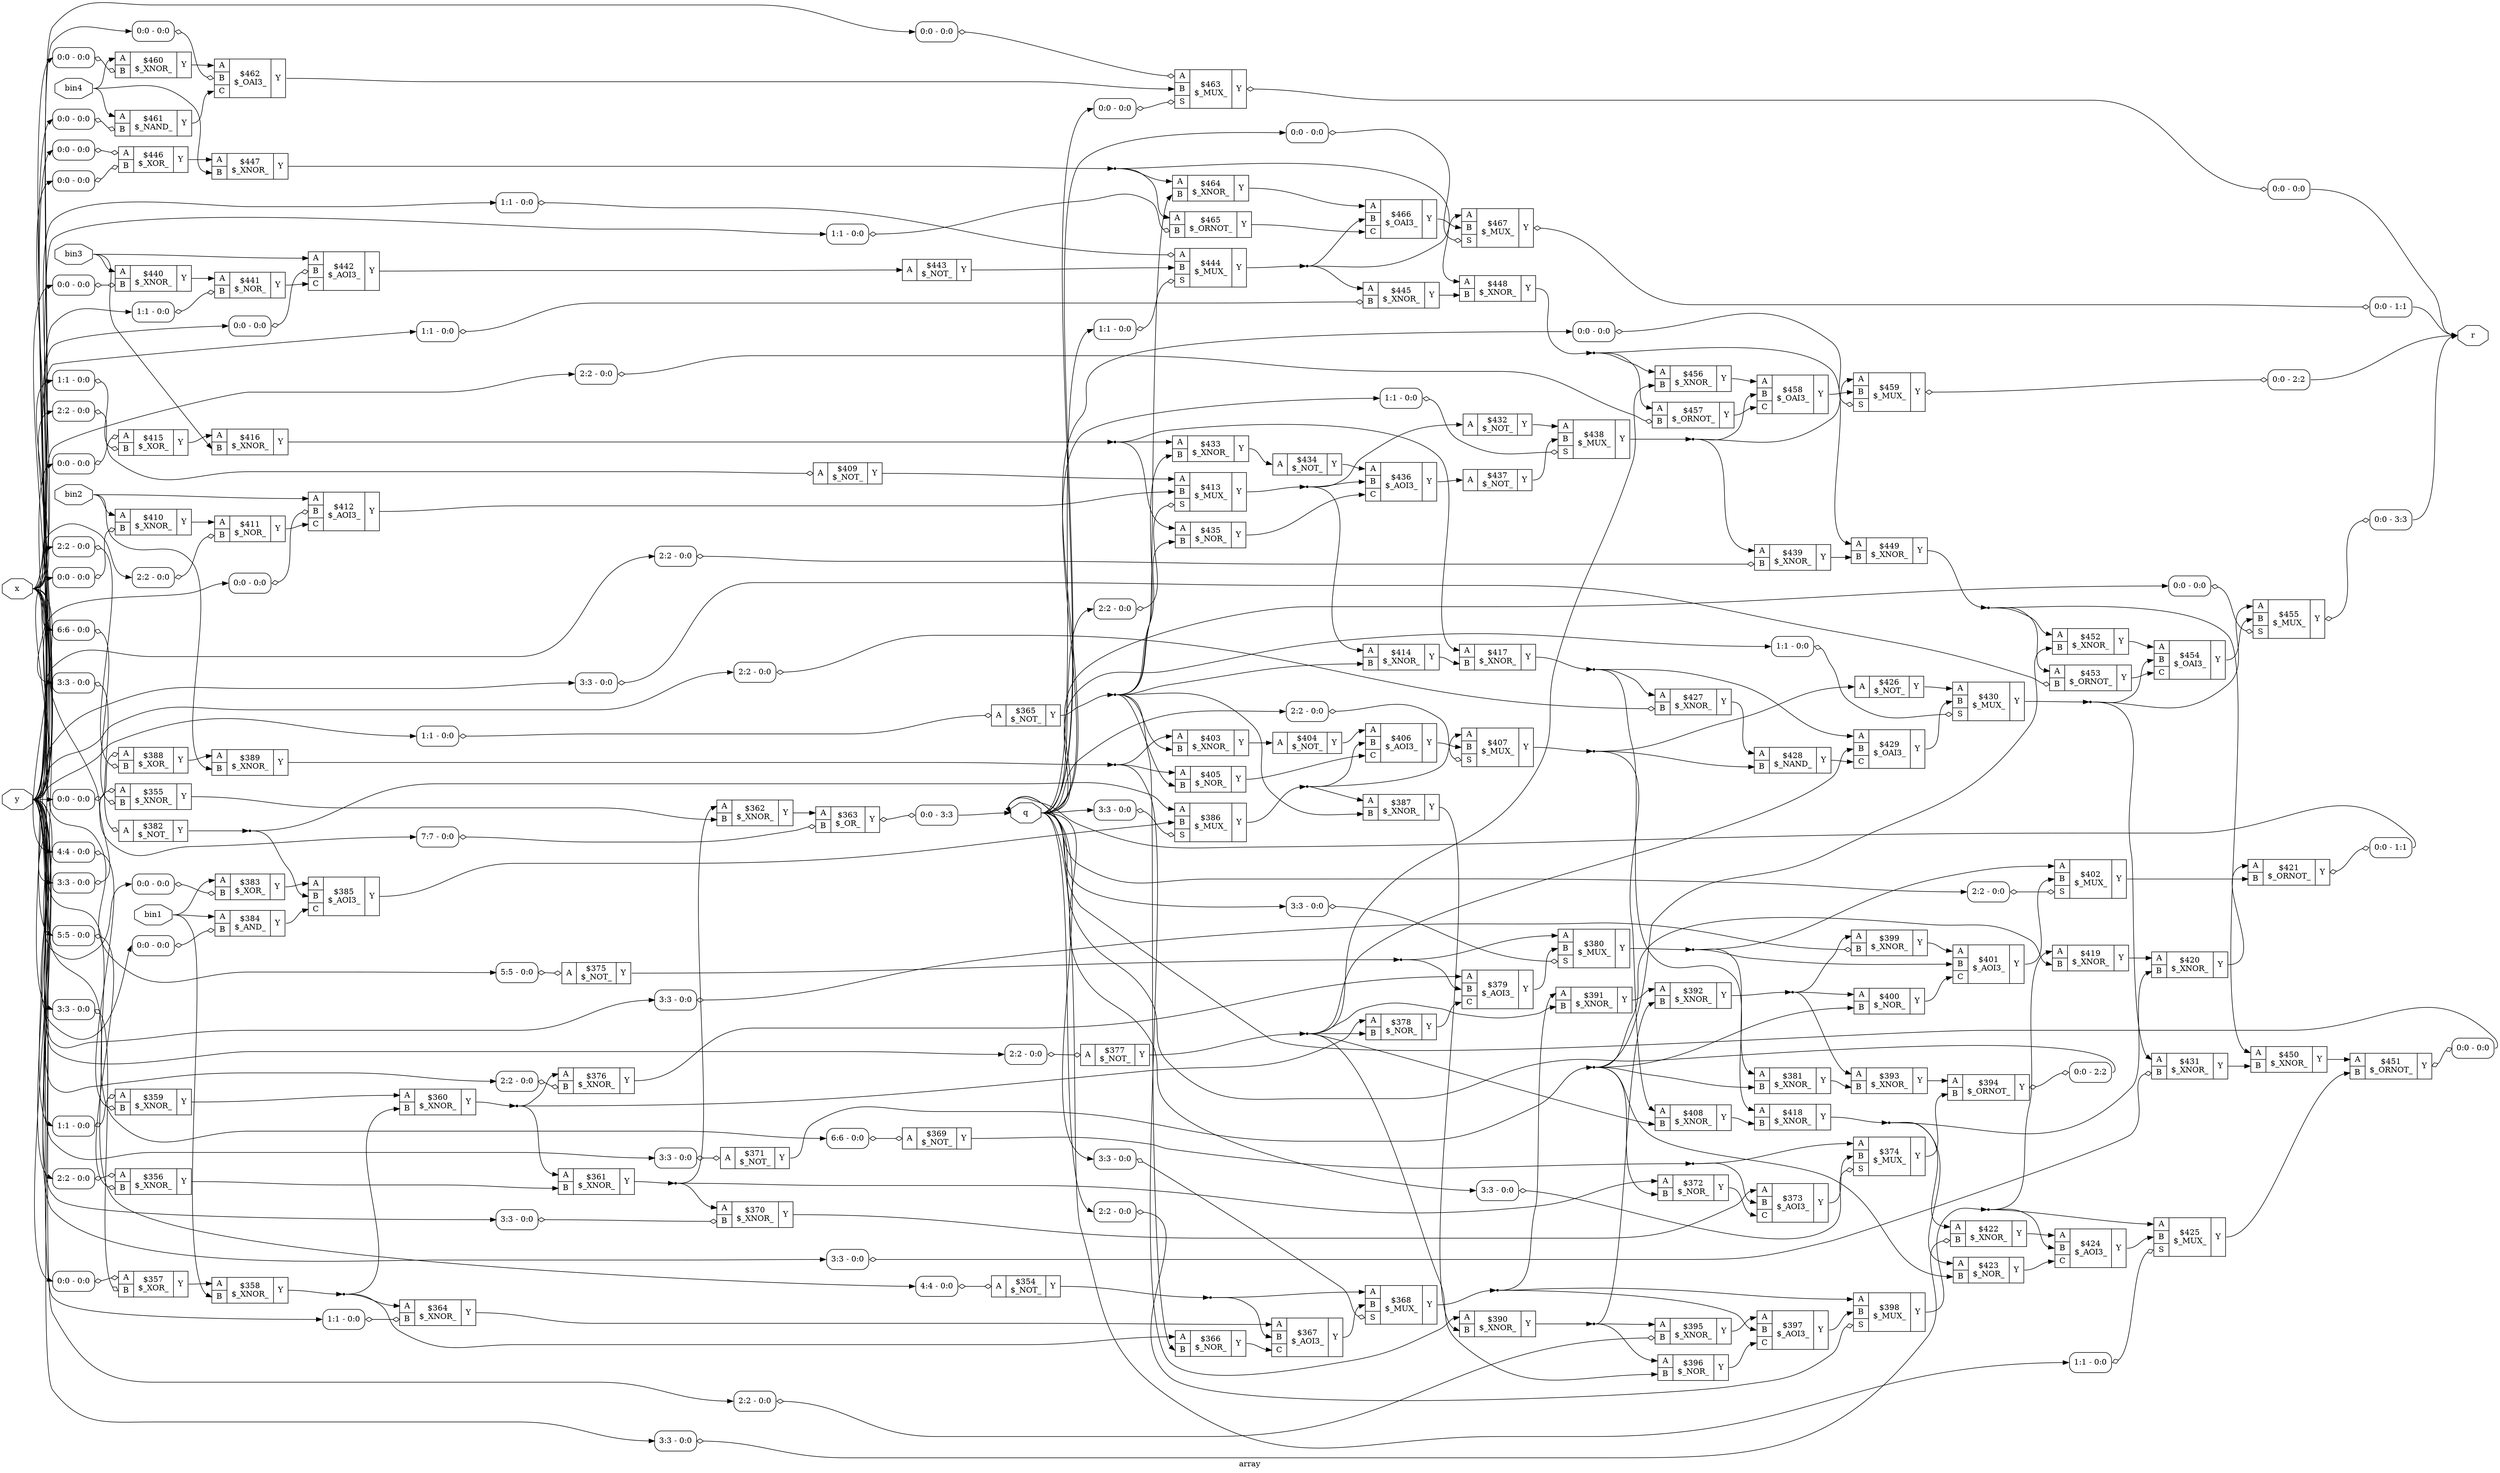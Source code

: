 digraph "array" {
label="array";
rankdir="LR";
remincross=true;
n108 [ shape=octagon, label="bin1", color="black", fontcolor="black" ];
n109 [ shape=octagon, label="bin2", color="black", fontcolor="black" ];
n110 [ shape=octagon, label="bin3", color="black", fontcolor="black" ];
n111 [ shape=octagon, label="bin4", color="black", fontcolor="black" ];
n112 [ shape=octagon, label="q", color="black", fontcolor="black" ];
n113 [ shape=octagon, label="r", color="black", fontcolor="black" ];
n114 [ shape=octagon, label="x", color="black", fontcolor="black" ];
n115 [ shape=octagon, label="y", color="black", fontcolor="black" ];
c118 [ shape=record, label="{{<p116> A}|$354\n$_NOT_|{<p117> Y}}" ];
x0 [ shape=record, style=rounded, label="<s0> 4:4 - 0:0 " ];
x0:e -> c118:p116:w [arrowhead=odiamond, arrowtail=odiamond, dir=both, color="black", label=""];
c120 [ shape=record, label="{{<p116> A|<p119> B}|$355\n$_XNOR_|{<p117> Y}}" ];
x1 [ shape=record, style=rounded, label="<s0> 3:3 - 0:0 " ];
x1:e -> c120:p116:w [arrowhead=odiamond, arrowtail=odiamond, dir=both, color="black", label=""];
x2 [ shape=record, style=rounded, label="<s0> 6:6 - 0:0 " ];
x2:e -> c120:p119:w [arrowhead=odiamond, arrowtail=odiamond, dir=both, color="black", label=""];
c121 [ shape=record, label="{{<p116> A|<p119> B}|$356\n$_XNOR_|{<p117> Y}}" ];
x3 [ shape=record, style=rounded, label="<s0> 2:2 - 0:0 " ];
x3:e -> c121:p116:w [arrowhead=odiamond, arrowtail=odiamond, dir=both, color="black", label=""];
x4 [ shape=record, style=rounded, label="<s0> 5:5 - 0:0 " ];
x4:e -> c121:p119:w [arrowhead=odiamond, arrowtail=odiamond, dir=both, color="black", label=""];
c122 [ shape=record, label="{{<p116> A|<p119> B}|$357\n$_XOR_|{<p117> Y}}" ];
x5 [ shape=record, style=rounded, label="<s0> 0:0 - 0:0 " ];
x5:e -> c122:p116:w [arrowhead=odiamond, arrowtail=odiamond, dir=both, color="black", label=""];
x6 [ shape=record, style=rounded, label="<s0> 3:3 - 0:0 " ];
x6:e -> c122:p119:w [arrowhead=odiamond, arrowtail=odiamond, dir=both, color="black", label=""];
c123 [ shape=record, label="{{<p116> A|<p119> B}|$358\n$_XNOR_|{<p117> Y}}" ];
c124 [ shape=record, label="{{<p116> A|<p119> B}|$359\n$_XNOR_|{<p117> Y}}" ];
x7 [ shape=record, style=rounded, label="<s0> 1:1 - 0:0 " ];
x7:e -> c124:p116:w [arrowhead=odiamond, arrowtail=odiamond, dir=both, color="black", label=""];
x8 [ shape=record, style=rounded, label="<s0> 4:4 - 0:0 " ];
x8:e -> c124:p119:w [arrowhead=odiamond, arrowtail=odiamond, dir=both, color="black", label=""];
c125 [ shape=record, label="{{<p116> A|<p119> B}|$360\n$_XNOR_|{<p117> Y}}" ];
c126 [ shape=record, label="{{<p116> A|<p119> B}|$361\n$_XNOR_|{<p117> Y}}" ];
c127 [ shape=record, label="{{<p116> A|<p119> B}|$362\n$_XNOR_|{<p117> Y}}" ];
c128 [ shape=record, label="{{<p116> A|<p119> B}|$363\n$_OR_|{<p117> Y}}" ];
x9 [ shape=record, style=rounded, label="<s0> 7:7 - 0:0 " ];
x9:e -> c128:p119:w [arrowhead=odiamond, arrowtail=odiamond, dir=both, color="black", label=""];
x10 [ shape=record, style=rounded, label="<s0> 0:0 - 3:3 " ];
c128:p117:e -> x10:w [arrowhead=odiamond, arrowtail=odiamond, dir=both, color="black", label=""];
c129 [ shape=record, label="{{<p116> A|<p119> B}|$364\n$_XNOR_|{<p117> Y}}" ];
x11 [ shape=record, style=rounded, label="<s0> 1:1 - 0:0 " ];
x11:e -> c129:p119:w [arrowhead=odiamond, arrowtail=odiamond, dir=both, color="black", label=""];
c130 [ shape=record, label="{{<p116> A}|$365\n$_NOT_|{<p117> Y}}" ];
x12 [ shape=record, style=rounded, label="<s0> 1:1 - 0:0 " ];
x12:e -> c130:p116:w [arrowhead=odiamond, arrowtail=odiamond, dir=both, color="black", label=""];
c131 [ shape=record, label="{{<p116> A|<p119> B}|$366\n$_NOR_|{<p117> Y}}" ];
c133 [ shape=record, label="{{<p116> A|<p119> B|<p132> C}|$367\n$_AOI3_|{<p117> Y}}" ];
c135 [ shape=record, label="{{<p116> A|<p119> B|<p134> S}|$368\n$_MUX_|{<p117> Y}}" ];
x13 [ shape=record, style=rounded, label="<s0> 3:3 - 0:0 " ];
x13:e -> c135:p134:w [arrowhead=odiamond, arrowtail=odiamond, dir=both, color="black", label=""];
c136 [ shape=record, label="{{<p116> A}|$369\n$_NOT_|{<p117> Y}}" ];
x14 [ shape=record, style=rounded, label="<s0> 6:6 - 0:0 " ];
x14:e -> c136:p116:w [arrowhead=odiamond, arrowtail=odiamond, dir=both, color="black", label=""];
c137 [ shape=record, label="{{<p116> A|<p119> B}|$370\n$_XNOR_|{<p117> Y}}" ];
x15 [ shape=record, style=rounded, label="<s0> 3:3 - 0:0 " ];
x15:e -> c137:p119:w [arrowhead=odiamond, arrowtail=odiamond, dir=both, color="black", label=""];
c138 [ shape=record, label="{{<p116> A}|$371\n$_NOT_|{<p117> Y}}" ];
x16 [ shape=record, style=rounded, label="<s0> 3:3 - 0:0 " ];
x16:e -> c138:p116:w [arrowhead=odiamond, arrowtail=odiamond, dir=both, color="black", label=""];
c139 [ shape=record, label="{{<p116> A|<p119> B}|$372\n$_NOR_|{<p117> Y}}" ];
c140 [ shape=record, label="{{<p116> A|<p119> B|<p132> C}|$373\n$_AOI3_|{<p117> Y}}" ];
c141 [ shape=record, label="{{<p116> A|<p119> B|<p134> S}|$374\n$_MUX_|{<p117> Y}}" ];
x17 [ shape=record, style=rounded, label="<s0> 3:3 - 0:0 " ];
x17:e -> c141:p134:w [arrowhead=odiamond, arrowtail=odiamond, dir=both, color="black", label=""];
c142 [ shape=record, label="{{<p116> A}|$375\n$_NOT_|{<p117> Y}}" ];
x18 [ shape=record, style=rounded, label="<s0> 5:5 - 0:0 " ];
x18:e -> c142:p116:w [arrowhead=odiamond, arrowtail=odiamond, dir=both, color="black", label=""];
c143 [ shape=record, label="{{<p116> A|<p119> B}|$376\n$_XNOR_|{<p117> Y}}" ];
x19 [ shape=record, style=rounded, label="<s0> 2:2 - 0:0 " ];
x19:e -> c143:p119:w [arrowhead=odiamond, arrowtail=odiamond, dir=both, color="black", label=""];
c144 [ shape=record, label="{{<p116> A}|$377\n$_NOT_|{<p117> Y}}" ];
x20 [ shape=record, style=rounded, label="<s0> 2:2 - 0:0 " ];
x20:e -> c144:p116:w [arrowhead=odiamond, arrowtail=odiamond, dir=both, color="black", label=""];
c145 [ shape=record, label="{{<p116> A|<p119> B}|$378\n$_NOR_|{<p117> Y}}" ];
c146 [ shape=record, label="{{<p116> A|<p119> B|<p132> C}|$379\n$_AOI3_|{<p117> Y}}" ];
c147 [ shape=record, label="{{<p116> A|<p119> B|<p134> S}|$380\n$_MUX_|{<p117> Y}}" ];
x21 [ shape=record, style=rounded, label="<s0> 3:3 - 0:0 " ];
x21:e -> c147:p134:w [arrowhead=odiamond, arrowtail=odiamond, dir=both, color="black", label=""];
c148 [ shape=record, label="{{<p116> A|<p119> B}|$381\n$_XNOR_|{<p117> Y}}" ];
c149 [ shape=record, label="{{<p116> A}|$382\n$_NOT_|{<p117> Y}}" ];
x22 [ shape=record, style=rounded, label="<s0> 3:3 - 0:0 " ];
x22:e -> c149:p116:w [arrowhead=odiamond, arrowtail=odiamond, dir=both, color="black", label=""];
c150 [ shape=record, label="{{<p116> A|<p119> B}|$383\n$_XOR_|{<p117> Y}}" ];
x23 [ shape=record, style=rounded, label="<s0> 0:0 - 0:0 " ];
x23:e -> c150:p119:w [arrowhead=odiamond, arrowtail=odiamond, dir=both, color="black", label=""];
c151 [ shape=record, label="{{<p116> A|<p119> B}|$384\n$_AND_|{<p117> Y}}" ];
x24 [ shape=record, style=rounded, label="<s0> 0:0 - 0:0 " ];
x24:e -> c151:p119:w [arrowhead=odiamond, arrowtail=odiamond, dir=both, color="black", label=""];
c152 [ shape=record, label="{{<p116> A|<p119> B|<p132> C}|$385\n$_AOI3_|{<p117> Y}}" ];
c153 [ shape=record, label="{{<p116> A|<p119> B|<p134> S}|$386\n$_MUX_|{<p117> Y}}" ];
x25 [ shape=record, style=rounded, label="<s0> 3:3 - 0:0 " ];
x25:e -> c153:p134:w [arrowhead=odiamond, arrowtail=odiamond, dir=both, color="black", label=""];
c154 [ shape=record, label="{{<p116> A|<p119> B}|$387\n$_XNOR_|{<p117> Y}}" ];
c155 [ shape=record, label="{{<p116> A|<p119> B}|$388\n$_XOR_|{<p117> Y}}" ];
x26 [ shape=record, style=rounded, label="<s0> 0:0 - 0:0 " ];
x26:e -> c155:p116:w [arrowhead=odiamond, arrowtail=odiamond, dir=both, color="black", label=""];
x27 [ shape=record, style=rounded, label="<s0> 2:2 - 0:0 " ];
x27:e -> c155:p119:w [arrowhead=odiamond, arrowtail=odiamond, dir=both, color="black", label=""];
c156 [ shape=record, label="{{<p116> A|<p119> B}|$389\n$_XNOR_|{<p117> Y}}" ];
c157 [ shape=record, label="{{<p116> A|<p119> B}|$390\n$_XNOR_|{<p117> Y}}" ];
c158 [ shape=record, label="{{<p116> A|<p119> B}|$391\n$_XNOR_|{<p117> Y}}" ];
c159 [ shape=record, label="{{<p116> A|<p119> B}|$392\n$_XNOR_|{<p117> Y}}" ];
c160 [ shape=record, label="{{<p116> A|<p119> B}|$393\n$_XNOR_|{<p117> Y}}" ];
c161 [ shape=record, label="{{<p116> A|<p119> B}|$394\n$_ORNOT_|{<p117> Y}}" ];
x28 [ shape=record, style=rounded, label="<s0> 0:0 - 2:2 " ];
c161:p117:e -> x28:w [arrowhead=odiamond, arrowtail=odiamond, dir=both, color="black", label=""];
c162 [ shape=record, label="{{<p116> A|<p119> B}|$395\n$_XNOR_|{<p117> Y}}" ];
x29 [ shape=record, style=rounded, label="<s0> 2:2 - 0:0 " ];
x29:e -> c162:p119:w [arrowhead=odiamond, arrowtail=odiamond, dir=both, color="black", label=""];
c163 [ shape=record, label="{{<p116> A|<p119> B}|$396\n$_NOR_|{<p117> Y}}" ];
c164 [ shape=record, label="{{<p116> A|<p119> B|<p132> C}|$397\n$_AOI3_|{<p117> Y}}" ];
c165 [ shape=record, label="{{<p116> A|<p119> B|<p134> S}|$398\n$_MUX_|{<p117> Y}}" ];
x30 [ shape=record, style=rounded, label="<s0> 2:2 - 0:0 " ];
x30:e -> c165:p134:w [arrowhead=odiamond, arrowtail=odiamond, dir=both, color="black", label=""];
c166 [ shape=record, label="{{<p116> A|<p119> B}|$399\n$_XNOR_|{<p117> Y}}" ];
x31 [ shape=record, style=rounded, label="<s0> 3:3 - 0:0 " ];
x31:e -> c166:p119:w [arrowhead=odiamond, arrowtail=odiamond, dir=both, color="black", label=""];
c167 [ shape=record, label="{{<p116> A|<p119> B}|$400\n$_NOR_|{<p117> Y}}" ];
c168 [ shape=record, label="{{<p116> A|<p119> B|<p132> C}|$401\n$_AOI3_|{<p117> Y}}" ];
c169 [ shape=record, label="{{<p116> A|<p119> B|<p134> S}|$402\n$_MUX_|{<p117> Y}}" ];
x32 [ shape=record, style=rounded, label="<s0> 2:2 - 0:0 " ];
x32:e -> c169:p134:w [arrowhead=odiamond, arrowtail=odiamond, dir=both, color="black", label=""];
c170 [ shape=record, label="{{<p116> A|<p119> B}|$403\n$_XNOR_|{<p117> Y}}" ];
c171 [ shape=record, label="{{<p116> A}|$404\n$_NOT_|{<p117> Y}}" ];
c172 [ shape=record, label="{{<p116> A|<p119> B}|$405\n$_NOR_|{<p117> Y}}" ];
c173 [ shape=record, label="{{<p116> A|<p119> B|<p132> C}|$406\n$_AOI3_|{<p117> Y}}" ];
c174 [ shape=record, label="{{<p116> A|<p119> B|<p134> S}|$407\n$_MUX_|{<p117> Y}}" ];
x33 [ shape=record, style=rounded, label="<s0> 2:2 - 0:0 " ];
x33:e -> c174:p134:w [arrowhead=odiamond, arrowtail=odiamond, dir=both, color="black", label=""];
c175 [ shape=record, label="{{<p116> A|<p119> B}|$408\n$_XNOR_|{<p117> Y}}" ];
c176 [ shape=record, label="{{<p116> A}|$409\n$_NOT_|{<p117> Y}}" ];
x34 [ shape=record, style=rounded, label="<s0> 2:2 - 0:0 " ];
x34:e -> c176:p116:w [arrowhead=odiamond, arrowtail=odiamond, dir=both, color="black", label=""];
c177 [ shape=record, label="{{<p116> A|<p119> B}|$410\n$_XNOR_|{<p117> Y}}" ];
x35 [ shape=record, style=rounded, label="<s0> 0:0 - 0:0 " ];
x35:e -> c177:p119:w [arrowhead=odiamond, arrowtail=odiamond, dir=both, color="black", label=""];
c178 [ shape=record, label="{{<p116> A|<p119> B}|$411\n$_NOR_|{<p117> Y}}" ];
x36 [ shape=record, style=rounded, label="<s0> 2:2 - 0:0 " ];
x36:e -> c178:p119:w [arrowhead=odiamond, arrowtail=odiamond, dir=both, color="black", label=""];
c179 [ shape=record, label="{{<p116> A|<p119> B|<p132> C}|$412\n$_AOI3_|{<p117> Y}}" ];
x37 [ shape=record, style=rounded, label="<s0> 0:0 - 0:0 " ];
x37:e -> c179:p119:w [arrowhead=odiamond, arrowtail=odiamond, dir=both, color="black", label=""];
c180 [ shape=record, label="{{<p116> A|<p119> B|<p134> S}|$413\n$_MUX_|{<p117> Y}}" ];
x38 [ shape=record, style=rounded, label="<s0> 2:2 - 0:0 " ];
x38:e -> c180:p134:w [arrowhead=odiamond, arrowtail=odiamond, dir=both, color="black", label=""];
c181 [ shape=record, label="{{<p116> A|<p119> B}|$414\n$_XNOR_|{<p117> Y}}" ];
c182 [ shape=record, label="{{<p116> A|<p119> B}|$415\n$_XOR_|{<p117> Y}}" ];
x39 [ shape=record, style=rounded, label="<s0> 0:0 - 0:0 " ];
x39:e -> c182:p116:w [arrowhead=odiamond, arrowtail=odiamond, dir=both, color="black", label=""];
x40 [ shape=record, style=rounded, label="<s0> 1:1 - 0:0 " ];
x40:e -> c182:p119:w [arrowhead=odiamond, arrowtail=odiamond, dir=both, color="black", label=""];
c183 [ shape=record, label="{{<p116> A|<p119> B}|$416\n$_XNOR_|{<p117> Y}}" ];
c184 [ shape=record, label="{{<p116> A|<p119> B}|$417\n$_XNOR_|{<p117> Y}}" ];
c185 [ shape=record, label="{{<p116> A|<p119> B}|$418\n$_XNOR_|{<p117> Y}}" ];
c186 [ shape=record, label="{{<p116> A|<p119> B}|$419\n$_XNOR_|{<p117> Y}}" ];
c187 [ shape=record, label="{{<p116> A|<p119> B}|$420\n$_XNOR_|{<p117> Y}}" ];
c188 [ shape=record, label="{{<p116> A|<p119> B}|$421\n$_ORNOT_|{<p117> Y}}" ];
x41 [ shape=record, style=rounded, label="<s0> 0:0 - 1:1 " ];
c188:p117:e -> x41:w [arrowhead=odiamond, arrowtail=odiamond, dir=both, color="black", label=""];
c189 [ shape=record, label="{{<p116> A|<p119> B}|$422\n$_XNOR_|{<p117> Y}}" ];
x42 [ shape=record, style=rounded, label="<s0> 3:3 - 0:0 " ];
x42:e -> c189:p119:w [arrowhead=odiamond, arrowtail=odiamond, dir=both, color="black", label=""];
c190 [ shape=record, label="{{<p116> A|<p119> B}|$423\n$_NOR_|{<p117> Y}}" ];
c191 [ shape=record, label="{{<p116> A|<p119> B|<p132> C}|$424\n$_AOI3_|{<p117> Y}}" ];
c192 [ shape=record, label="{{<p116> A|<p119> B|<p134> S}|$425\n$_MUX_|{<p117> Y}}" ];
x43 [ shape=record, style=rounded, label="<s0> 1:1 - 0:0 " ];
x43:e -> c192:p134:w [arrowhead=odiamond, arrowtail=odiamond, dir=both, color="black", label=""];
c193 [ shape=record, label="{{<p116> A}|$426\n$_NOT_|{<p117> Y}}" ];
c194 [ shape=record, label="{{<p116> A|<p119> B}|$427\n$_XNOR_|{<p117> Y}}" ];
x44 [ shape=record, style=rounded, label="<s0> 2:2 - 0:0 " ];
x44:e -> c194:p119:w [arrowhead=odiamond, arrowtail=odiamond, dir=both, color="black", label=""];
c195 [ shape=record, label="{{<p116> A|<p119> B}|$428\n$_NAND_|{<p117> Y}}" ];
c196 [ shape=record, label="{{<p116> A|<p119> B|<p132> C}|$429\n$_OAI3_|{<p117> Y}}" ];
c197 [ shape=record, label="{{<p116> A|<p119> B|<p134> S}|$430\n$_MUX_|{<p117> Y}}" ];
x45 [ shape=record, style=rounded, label="<s0> 1:1 - 0:0 " ];
x45:e -> c197:p134:w [arrowhead=odiamond, arrowtail=odiamond, dir=both, color="black", label=""];
c198 [ shape=record, label="{{<p116> A|<p119> B}|$431\n$_XNOR_|{<p117> Y}}" ];
x46 [ shape=record, style=rounded, label="<s0> 3:3 - 0:0 " ];
x46:e -> c198:p119:w [arrowhead=odiamond, arrowtail=odiamond, dir=both, color="black", label=""];
c199 [ shape=record, label="{{<p116> A}|$432\n$_NOT_|{<p117> Y}}" ];
c200 [ shape=record, label="{{<p116> A|<p119> B}|$433\n$_XNOR_|{<p117> Y}}" ];
c201 [ shape=record, label="{{<p116> A}|$434\n$_NOT_|{<p117> Y}}" ];
c202 [ shape=record, label="{{<p116> A|<p119> B}|$435\n$_NOR_|{<p117> Y}}" ];
c203 [ shape=record, label="{{<p116> A|<p119> B|<p132> C}|$436\n$_AOI3_|{<p117> Y}}" ];
c204 [ shape=record, label="{{<p116> A}|$437\n$_NOT_|{<p117> Y}}" ];
c205 [ shape=record, label="{{<p116> A|<p119> B|<p134> S}|$438\n$_MUX_|{<p117> Y}}" ];
x47 [ shape=record, style=rounded, label="<s0> 1:1 - 0:0 " ];
x47:e -> c205:p134:w [arrowhead=odiamond, arrowtail=odiamond, dir=both, color="black", label=""];
c206 [ shape=record, label="{{<p116> A|<p119> B}|$439\n$_XNOR_|{<p117> Y}}" ];
x48 [ shape=record, style=rounded, label="<s0> 2:2 - 0:0 " ];
x48:e -> c206:p119:w [arrowhead=odiamond, arrowtail=odiamond, dir=both, color="black", label=""];
c207 [ shape=record, label="{{<p116> A|<p119> B}|$440\n$_XNOR_|{<p117> Y}}" ];
x49 [ shape=record, style=rounded, label="<s0> 0:0 - 0:0 " ];
x49:e -> c207:p119:w [arrowhead=odiamond, arrowtail=odiamond, dir=both, color="black", label=""];
c208 [ shape=record, label="{{<p116> A|<p119> B}|$441\n$_NOR_|{<p117> Y}}" ];
x50 [ shape=record, style=rounded, label="<s0> 1:1 - 0:0 " ];
x50:e -> c208:p119:w [arrowhead=odiamond, arrowtail=odiamond, dir=both, color="black", label=""];
c209 [ shape=record, label="{{<p116> A|<p119> B|<p132> C}|$442\n$_AOI3_|{<p117> Y}}" ];
x51 [ shape=record, style=rounded, label="<s0> 0:0 - 0:0 " ];
x51:e -> c209:p119:w [arrowhead=odiamond, arrowtail=odiamond, dir=both, color="black", label=""];
c210 [ shape=record, label="{{<p116> A}|$443\n$_NOT_|{<p117> Y}}" ];
c211 [ shape=record, label="{{<p116> A|<p119> B|<p134> S}|$444\n$_MUX_|{<p117> Y}}" ];
x52 [ shape=record, style=rounded, label="<s0> 1:1 - 0:0 " ];
x52:e -> c211:p116:w [arrowhead=odiamond, arrowtail=odiamond, dir=both, color="black", label=""];
x53 [ shape=record, style=rounded, label="<s0> 1:1 - 0:0 " ];
x53:e -> c211:p134:w [arrowhead=odiamond, arrowtail=odiamond, dir=both, color="black", label=""];
c212 [ shape=record, label="{{<p116> A|<p119> B}|$445\n$_XNOR_|{<p117> Y}}" ];
x54 [ shape=record, style=rounded, label="<s0> 1:1 - 0:0 " ];
x54:e -> c212:p119:w [arrowhead=odiamond, arrowtail=odiamond, dir=both, color="black", label=""];
c213 [ shape=record, label="{{<p116> A|<p119> B}|$446\n$_XOR_|{<p117> Y}}" ];
x55 [ shape=record, style=rounded, label="<s0> 0:0 - 0:0 " ];
x55:e -> c213:p116:w [arrowhead=odiamond, arrowtail=odiamond, dir=both, color="black", label=""];
x56 [ shape=record, style=rounded, label="<s0> 0:0 - 0:0 " ];
x56:e -> c213:p119:w [arrowhead=odiamond, arrowtail=odiamond, dir=both, color="black", label=""];
c214 [ shape=record, label="{{<p116> A|<p119> B}|$447\n$_XNOR_|{<p117> Y}}" ];
c215 [ shape=record, label="{{<p116> A|<p119> B}|$448\n$_XNOR_|{<p117> Y}}" ];
c216 [ shape=record, label="{{<p116> A|<p119> B}|$449\n$_XNOR_|{<p117> Y}}" ];
c217 [ shape=record, label="{{<p116> A|<p119> B}|$450\n$_XNOR_|{<p117> Y}}" ];
c218 [ shape=record, label="{{<p116> A|<p119> B}|$451\n$_ORNOT_|{<p117> Y}}" ];
x57 [ shape=record, style=rounded, label="<s0> 0:0 - 0:0 " ];
c218:p117:e -> x57:w [arrowhead=odiamond, arrowtail=odiamond, dir=both, color="black", label=""];
c219 [ shape=record, label="{{<p116> A|<p119> B}|$452\n$_XNOR_|{<p117> Y}}" ];
c220 [ shape=record, label="{{<p116> A|<p119> B}|$453\n$_ORNOT_|{<p117> Y}}" ];
x58 [ shape=record, style=rounded, label="<s0> 3:3 - 0:0 " ];
x58:e -> c220:p119:w [arrowhead=odiamond, arrowtail=odiamond, dir=both, color="black", label=""];
c221 [ shape=record, label="{{<p116> A|<p119> B|<p132> C}|$454\n$_OAI3_|{<p117> Y}}" ];
c222 [ shape=record, label="{{<p116> A|<p119> B|<p134> S}|$455\n$_MUX_|{<p117> Y}}" ];
x59 [ shape=record, style=rounded, label="<s0> 0:0 - 0:0 " ];
x59:e -> c222:p134:w [arrowhead=odiamond, arrowtail=odiamond, dir=both, color="black", label=""];
x60 [ shape=record, style=rounded, label="<s0> 0:0 - 3:3 " ];
c222:p117:e -> x60:w [arrowhead=odiamond, arrowtail=odiamond, dir=both, color="black", label=""];
c223 [ shape=record, label="{{<p116> A|<p119> B}|$456\n$_XNOR_|{<p117> Y}}" ];
c224 [ shape=record, label="{{<p116> A|<p119> B}|$457\n$_ORNOT_|{<p117> Y}}" ];
x61 [ shape=record, style=rounded, label="<s0> 2:2 - 0:0 " ];
x61:e -> c224:p119:w [arrowhead=odiamond, arrowtail=odiamond, dir=both, color="black", label=""];
c225 [ shape=record, label="{{<p116> A|<p119> B|<p132> C}|$458\n$_OAI3_|{<p117> Y}}" ];
c226 [ shape=record, label="{{<p116> A|<p119> B|<p134> S}|$459\n$_MUX_|{<p117> Y}}" ];
x62 [ shape=record, style=rounded, label="<s0> 0:0 - 0:0 " ];
x62:e -> c226:p134:w [arrowhead=odiamond, arrowtail=odiamond, dir=both, color="black", label=""];
x63 [ shape=record, style=rounded, label="<s0> 0:0 - 2:2 " ];
c226:p117:e -> x63:w [arrowhead=odiamond, arrowtail=odiamond, dir=both, color="black", label=""];
c227 [ shape=record, label="{{<p116> A|<p119> B}|$460\n$_XNOR_|{<p117> Y}}" ];
x64 [ shape=record, style=rounded, label="<s0> 0:0 - 0:0 " ];
x64:e -> c227:p119:w [arrowhead=odiamond, arrowtail=odiamond, dir=both, color="black", label=""];
c228 [ shape=record, label="{{<p116> A|<p119> B}|$461\n$_NAND_|{<p117> Y}}" ];
x65 [ shape=record, style=rounded, label="<s0> 0:0 - 0:0 " ];
x65:e -> c228:p119:w [arrowhead=odiamond, arrowtail=odiamond, dir=both, color="black", label=""];
c229 [ shape=record, label="{{<p116> A|<p119> B|<p132> C}|$462\n$_OAI3_|{<p117> Y}}" ];
x66 [ shape=record, style=rounded, label="<s0> 0:0 - 0:0 " ];
x66:e -> c229:p119:w [arrowhead=odiamond, arrowtail=odiamond, dir=both, color="black", label=""];
c230 [ shape=record, label="{{<p116> A|<p119> B|<p134> S}|$463\n$_MUX_|{<p117> Y}}" ];
x67 [ shape=record, style=rounded, label="<s0> 0:0 - 0:0 " ];
x67:e -> c230:p116:w [arrowhead=odiamond, arrowtail=odiamond, dir=both, color="black", label=""];
x68 [ shape=record, style=rounded, label="<s0> 0:0 - 0:0 " ];
x68:e -> c230:p134:w [arrowhead=odiamond, arrowtail=odiamond, dir=both, color="black", label=""];
x69 [ shape=record, style=rounded, label="<s0> 0:0 - 0:0 " ];
c230:p117:e -> x69:w [arrowhead=odiamond, arrowtail=odiamond, dir=both, color="black", label=""];
c231 [ shape=record, label="{{<p116> A|<p119> B}|$464\n$_XNOR_|{<p117> Y}}" ];
c232 [ shape=record, label="{{<p116> A|<p119> B}|$465\n$_ORNOT_|{<p117> Y}}" ];
x70 [ shape=record, style=rounded, label="<s0> 1:1 - 0:0 " ];
x70:e -> c232:p119:w [arrowhead=odiamond, arrowtail=odiamond, dir=both, color="black", label=""];
c233 [ shape=record, label="{{<p116> A|<p119> B|<p132> C}|$466\n$_OAI3_|{<p117> Y}}" ];
c234 [ shape=record, label="{{<p116> A|<p119> B|<p134> S}|$467\n$_MUX_|{<p117> Y}}" ];
x71 [ shape=record, style=rounded, label="<s0> 0:0 - 0:0 " ];
x71:e -> c234:p134:w [arrowhead=odiamond, arrowtail=odiamond, dir=both, color="black", label=""];
x72 [ shape=record, style=rounded, label="<s0> 0:0 - 1:1 " ];
c234:p117:e -> x72:w [arrowhead=odiamond, arrowtail=odiamond, dir=both, color="black", label=""];
c204:p117:e -> c205:p119:w [color="black", label=""];
c187:p117:e -> c188:p116:w [color="black", label=""];
c189:p117:e -> c191:p116:w [color="black", label=""];
c190:p117:e -> c191:p132:w [color="black", label=""];
c191:p117:e -> c192:p119:w [color="black", label=""];
c192:p117:e -> c218:p119:w [color="black", label=""];
c193:p117:e -> c197:p116:w [color="black", label=""];
c194:p117:e -> c195:p116:w [color="black", label=""];
c195:p117:e -> c196:p132:w [color="black", label=""];
n108:e -> c123:p119:w [color="black", label=""];
n108:e -> c150:p116:w [color="black", label=""];
n108:e -> c151:p116:w [color="black", label=""];
n109:e -> c156:p119:w [color="black", label=""];
n109:e -> c177:p116:w [color="black", label=""];
n109:e -> c179:p116:w [color="black", label=""];
n11 [ shape=point ];
c205:p117:e -> n11:w [color="black", label=""];
n11:e -> c206:p116:w [color="black", label=""];
n11:e -> c225:p119:w [color="black", label=""];
n11:e -> c226:p116:w [color="black", label=""];
n110:e -> c183:p119:w [color="black", label=""];
n110:e -> c207:p116:w [color="black", label=""];
n110:e -> c209:p116:w [color="black", label=""];
n111:e -> c214:p119:w [color="black", label=""];
n111:e -> c227:p116:w [color="black", label=""];
n111:e -> c228:p116:w [color="black", label=""];
x10:s0:e -> n112:w [color="black", label=""];
x28:s0:e -> n112:w [color="black", label=""];
x41:s0:e -> n112:w [color="black", label=""];
x57:s0:e -> n112:w [color="black", label=""];
n112:e -> x13:s0:w [color="black", label=""];
n112:e -> x17:s0:w [color="black", label=""];
n112:e -> x21:s0:w [color="black", label=""];
n112:e -> x25:s0:w [color="black", label=""];
n112:e -> x30:s0:w [color="black", label=""];
n112:e -> x32:s0:w [color="black", label=""];
n112:e -> x33:s0:w [color="black", label=""];
n112:e -> x38:s0:w [color="black", label=""];
n112:e -> x43:s0:w [color="black", label=""];
n112:e -> x45:s0:w [color="black", label=""];
n112:e -> x47:s0:w [color="black", label=""];
n112:e -> x53:s0:w [color="black", label=""];
n112:e -> x59:s0:w [color="black", label=""];
n112:e -> x62:s0:w [color="black", label=""];
n112:e -> x68:s0:w [color="black", label=""];
n112:e -> x71:s0:w [color="black", label=""];
x60:s0:e -> n113:w [color="black", label=""];
x63:s0:e -> n113:w [color="black", label=""];
x69:s0:e -> n113:w [color="black", label=""];
x72:s0:e -> n113:w [color="black", label=""];
n114:e -> x0:s0:w [color="black", label=""];
n114:e -> x14:s0:w [color="black", label=""];
n114:e -> x18:s0:w [color="black", label=""];
n114:e -> x22:s0:w [color="black", label=""];
n114:e -> x27:s0:w [color="black", label=""];
n114:e -> x2:s0:w [color="black", label=""];
n114:e -> x34:s0:w [color="black", label=""];
n114:e -> x36:s0:w [color="black", label=""];
n114:e -> x40:s0:w [color="black", label=""];
n114:e -> x4:s0:w [color="black", label=""];
n114:e -> x50:s0:w [color="black", label=""];
n114:e -> x52:s0:w [color="black", label=""];
n114:e -> x56:s0:w [color="black", label=""];
n114:e -> x66:s0:w [color="black", label=""];
n114:e -> x67:s0:w [color="black", label=""];
n114:e -> x6:s0:w [color="black", label=""];
n114:e -> x8:s0:w [color="black", label=""];
n114:e -> x9:s0:w [color="black", label=""];
n115:e -> x11:s0:w [color="black", label=""];
n115:e -> x12:s0:w [color="black", label=""];
n115:e -> x15:s0:w [color="black", label=""];
n115:e -> x16:s0:w [color="black", label=""];
n115:e -> x19:s0:w [color="black", label=""];
n115:e -> x1:s0:w [color="black", label=""];
n115:e -> x20:s0:w [color="black", label=""];
n115:e -> x23:s0:w [color="black", label=""];
n115:e -> x24:s0:w [color="black", label=""];
n115:e -> x26:s0:w [color="black", label=""];
n115:e -> x29:s0:w [color="black", label=""];
n115:e -> x31:s0:w [color="black", label=""];
n115:e -> x35:s0:w [color="black", label=""];
n115:e -> x37:s0:w [color="black", label=""];
n115:e -> x39:s0:w [color="black", label=""];
n115:e -> x3:s0:w [color="black", label=""];
n115:e -> x42:s0:w [color="black", label=""];
n115:e -> x44:s0:w [color="black", label=""];
n115:e -> x46:s0:w [color="black", label=""];
n115:e -> x48:s0:w [color="black", label=""];
n115:e -> x49:s0:w [color="black", label=""];
n115:e -> x51:s0:w [color="black", label=""];
n115:e -> x54:s0:w [color="black", label=""];
n115:e -> x55:s0:w [color="black", label=""];
n115:e -> x58:s0:w [color="black", label=""];
n115:e -> x5:s0:w [color="black", label=""];
n115:e -> x61:s0:w [color="black", label=""];
n115:e -> x64:s0:w [color="black", label=""];
n115:e -> x65:s0:w [color="black", label=""];
n115:e -> x70:s0:w [color="black", label=""];
n115:e -> x7:s0:w [color="black", label=""];
c206:p117:e -> c216:p119:w [color="black", label=""];
c207:p117:e -> c208:p116:w [color="black", label=""];
c208:p117:e -> c209:p132:w [color="black", label=""];
c209:p117:e -> c210:p116:w [color="black", label=""];
c210:p117:e -> c211:p119:w [color="black", label=""];
n17 [ shape=point ];
c211:p117:e -> n17:w [color="black", label=""];
n17:e -> c212:p116:w [color="black", label=""];
n17:e -> c233:p119:w [color="black", label=""];
n17:e -> c234:p116:w [color="black", label=""];
c212:p117:e -> c215:p119:w [color="black", label=""];
c213:p117:e -> c214:p116:w [color="black", label=""];
c196:p117:e -> c197:p119:w [color="black", label=""];
n20 [ shape=point ];
c214:p117:e -> n20:w [color="black", label=""];
n20:e -> c215:p116:w [color="black", label=""];
n20:e -> c231:p116:w [color="black", label=""];
n20:e -> c232:p116:w [color="black", label=""];
n21 [ shape=point ];
c215:p117:e -> n21:w [color="black", label=""];
n21:e -> c216:p116:w [color="black", label=""];
n21:e -> c223:p116:w [color="black", label=""];
n21:e -> c224:p116:w [color="black", label=""];
n22 [ shape=point ];
c216:p117:e -> n22:w [color="black", label=""];
n22:e -> c217:p116:w [color="black", label=""];
n22:e -> c219:p116:w [color="black", label=""];
n22:e -> c220:p116:w [color="black", label=""];
c217:p117:e -> c218:p116:w [color="black", label=""];
c219:p117:e -> c221:p116:w [color="black", label=""];
c220:p117:e -> c221:p132:w [color="black", label=""];
c221:p117:e -> c222:p119:w [color="black", label=""];
c223:p117:e -> c225:p116:w [color="black", label=""];
c224:p117:e -> c225:p132:w [color="black", label=""];
c225:p117:e -> c226:p119:w [color="black", label=""];
n3 [ shape=point ];
c197:p117:e -> n3:w [color="black", label=""];
n3:e -> c198:p116:w [color="black", label=""];
n3:e -> c221:p119:w [color="black", label=""];
n3:e -> c222:p116:w [color="black", label=""];
c227:p117:e -> c229:p116:w [color="black", label=""];
c228:p117:e -> c229:p132:w [color="black", label=""];
c229:p117:e -> c230:p119:w [color="black", label=""];
c231:p117:e -> c233:p116:w [color="black", label=""];
c232:p117:e -> c233:p132:w [color="black", label=""];
c233:p117:e -> c234:p119:w [color="black", label=""];
n36 [ shape=point ];
c118:p117:e -> n36:w [color="black", label=""];
n36:e -> c133:p119:w [color="black", label=""];
n36:e -> c135:p116:w [color="black", label=""];
c120:p117:e -> c127:p119:w [color="black", label=""];
c121:p117:e -> c126:p119:w [color="black", label=""];
c122:p117:e -> c123:p116:w [color="black", label=""];
c198:p117:e -> c217:p119:w [color="black", label=""];
n40 [ shape=point ];
c123:p117:e -> n40:w [color="black", label=""];
n40:e -> c125:p119:w [color="black", label=""];
n40:e -> c129:p116:w [color="black", label=""];
n40:e -> c131:p116:w [color="black", label=""];
c124:p117:e -> c125:p116:w [color="black", label=""];
n42 [ shape=point ];
c125:p117:e -> n42:w [color="black", label=""];
n42:e -> c126:p116:w [color="black", label=""];
n42:e -> c143:p116:w [color="black", label=""];
n42:e -> c145:p116:w [color="black", label=""];
n43 [ shape=point ];
c126:p117:e -> n43:w [color="black", label=""];
n43:e -> c127:p116:w [color="black", label=""];
n43:e -> c137:p116:w [color="black", label=""];
n43:e -> c139:p116:w [color="black", label=""];
c127:p117:e -> c128:p116:w [color="black", label=""];
c129:p117:e -> c133:p116:w [color="black", label=""];
n46 [ shape=point ];
c130:p117:e -> n46:w [color="black", label=""];
n46:e -> c131:p119:w [color="black", label=""];
n46:e -> c154:p119:w [color="black", label=""];
n46:e -> c170:p119:w [color="black", label=""];
n46:e -> c172:p119:w [color="black", label=""];
n46:e -> c181:p119:w [color="black", label=""];
n46:e -> c200:p119:w [color="black", label=""];
n46:e -> c202:p119:w [color="black", label=""];
n46:e -> c231:p119:w [color="black", label=""];
c131:p117:e -> c133:p132:w [color="black", label=""];
c133:p117:e -> c135:p119:w [color="black", label=""];
n49 [ shape=point ];
c135:p117:e -> n49:w [color="black", label=""];
n49:e -> c158:p116:w [color="black", label=""];
n49:e -> c164:p119:w [color="black", label=""];
n49:e -> c165:p116:w [color="black", label=""];
c199:p117:e -> c205:p116:w [color="black", label=""];
n50 [ shape=point ];
c136:p117:e -> n50:w [color="black", label=""];
n50:e -> c140:p119:w [color="black", label=""];
n50:e -> c141:p116:w [color="black", label=""];
c137:p117:e -> c140:p116:w [color="black", label=""];
n52 [ shape=point ];
c138:p117:e -> n52:w [color="black", label=""];
n52:e -> c139:p119:w [color="black", label=""];
n52:e -> c148:p119:w [color="black", label=""];
n52:e -> c167:p119:w [color="black", label=""];
n52:e -> c186:p119:w [color="black", label=""];
n52:e -> c190:p119:w [color="black", label=""];
n52:e -> c219:p119:w [color="black", label=""];
c139:p117:e -> c140:p132:w [color="black", label=""];
c140:p117:e -> c141:p119:w [color="black", label=""];
c141:p117:e -> c161:p119:w [color="black", label=""];
n56 [ shape=point ];
c142:p117:e -> n56:w [color="black", label=""];
n56:e -> c146:p119:w [color="black", label=""];
n56:e -> c147:p116:w [color="black", label=""];
c143:p117:e -> c146:p116:w [color="black", label=""];
n58 [ shape=point ];
c144:p117:e -> n58:w [color="black", label=""];
n58:e -> c145:p119:w [color="black", label=""];
n58:e -> c158:p119:w [color="black", label=""];
n58:e -> c163:p119:w [color="black", label=""];
n58:e -> c175:p119:w [color="black", label=""];
n58:e -> c196:p119:w [color="black", label=""];
n58:e -> c223:p119:w [color="black", label=""];
c145:p117:e -> c146:p132:w [color="black", label=""];
c200:p117:e -> c201:p116:w [color="black", label=""];
c146:p117:e -> c147:p119:w [color="black", label=""];
n61 [ shape=point ];
c147:p117:e -> n61:w [color="black", label=""];
n61:e -> c148:p116:w [color="black", label=""];
n61:e -> c168:p119:w [color="black", label=""];
n61:e -> c169:p116:w [color="black", label=""];
c148:p117:e -> c160:p119:w [color="black", label=""];
n63 [ shape=point ];
c149:p117:e -> n63:w [color="black", label=""];
n63:e -> c152:p119:w [color="black", label=""];
n63:e -> c153:p116:w [color="black", label=""];
c150:p117:e -> c152:p116:w [color="black", label=""];
c151:p117:e -> c152:p132:w [color="black", label=""];
c152:p117:e -> c153:p119:w [color="black", label=""];
n67 [ shape=point ];
c153:p117:e -> n67:w [color="black", label=""];
n67:e -> c154:p116:w [color="black", label=""];
n67:e -> c173:p119:w [color="black", label=""];
n67:e -> c174:p116:w [color="black", label=""];
c154:p117:e -> c157:p119:w [color="black", label=""];
c155:p117:e -> c156:p116:w [color="black", label=""];
c201:p117:e -> c203:p116:w [color="black", label=""];
n70 [ shape=point ];
c156:p117:e -> n70:w [color="black", label=""];
n70:e -> c157:p116:w [color="black", label=""];
n70:e -> c170:p116:w [color="black", label=""];
n70:e -> c172:p116:w [color="black", label=""];
n71 [ shape=point ];
c157:p117:e -> n71:w [color="black", label=""];
n71:e -> c159:p119:w [color="black", label=""];
n71:e -> c162:p116:w [color="black", label=""];
n71:e -> c163:p116:w [color="black", label=""];
c158:p117:e -> c159:p116:w [color="black", label=""];
n73 [ shape=point ];
c159:p117:e -> n73:w [color="black", label=""];
n73:e -> c160:p116:w [color="black", label=""];
n73:e -> c166:p116:w [color="black", label=""];
n73:e -> c167:p116:w [color="black", label=""];
c160:p117:e -> c161:p116:w [color="black", label=""];
c162:p117:e -> c164:p116:w [color="black", label=""];
c163:p117:e -> c164:p132:w [color="black", label=""];
c164:p117:e -> c165:p119:w [color="black", label=""];
n78 [ shape=point ];
c165:p117:e -> n78:w [color="black", label=""];
n78:e -> c186:p116:w [color="black", label=""];
n78:e -> c191:p119:w [color="black", label=""];
n78:e -> c192:p116:w [color="black", label=""];
c166:p117:e -> c168:p116:w [color="black", label=""];
c202:p117:e -> c203:p132:w [color="black", label=""];
c167:p117:e -> c168:p132:w [color="black", label=""];
c168:p117:e -> c169:p119:w [color="black", label=""];
c169:p117:e -> c188:p119:w [color="black", label=""];
c170:p117:e -> c171:p116:w [color="black", label=""];
c171:p117:e -> c173:p116:w [color="black", label=""];
c172:p117:e -> c173:p132:w [color="black", label=""];
c173:p117:e -> c174:p119:w [color="black", label=""];
n87 [ shape=point ];
c174:p117:e -> n87:w [color="black", label=""];
n87:e -> c175:p116:w [color="black", label=""];
n87:e -> c193:p116:w [color="black", label=""];
n87:e -> c195:p119:w [color="black", label=""];
c175:p117:e -> c185:p119:w [color="black", label=""];
c176:p117:e -> c180:p116:w [color="black", label=""];
c203:p117:e -> c204:p116:w [color="black", label=""];
c177:p117:e -> c178:p116:w [color="black", label=""];
c178:p117:e -> c179:p132:w [color="black", label=""];
c179:p117:e -> c180:p119:w [color="black", label=""];
n93 [ shape=point ];
c180:p117:e -> n93:w [color="black", label=""];
n93:e -> c181:p116:w [color="black", label=""];
n93:e -> c199:p116:w [color="black", label=""];
n93:e -> c203:p119:w [color="black", label=""];
c181:p117:e -> c184:p119:w [color="black", label=""];
c182:p117:e -> c183:p116:w [color="black", label=""];
n96 [ shape=point ];
c183:p117:e -> n96:w [color="black", label=""];
n96:e -> c184:p116:w [color="black", label=""];
n96:e -> c200:p116:w [color="black", label=""];
n96:e -> c202:p116:w [color="black", label=""];
n97 [ shape=point ];
c184:p117:e -> n97:w [color="black", label=""];
n97:e -> c185:p116:w [color="black", label=""];
n97:e -> c194:p116:w [color="black", label=""];
n97:e -> c196:p116:w [color="black", label=""];
n98 [ shape=point ];
c185:p117:e -> n98:w [color="black", label=""];
n98:e -> c187:p119:w [color="black", label=""];
n98:e -> c189:p116:w [color="black", label=""];
n98:e -> c190:p116:w [color="black", label=""];
c186:p117:e -> c187:p116:w [color="black", label=""];
}
